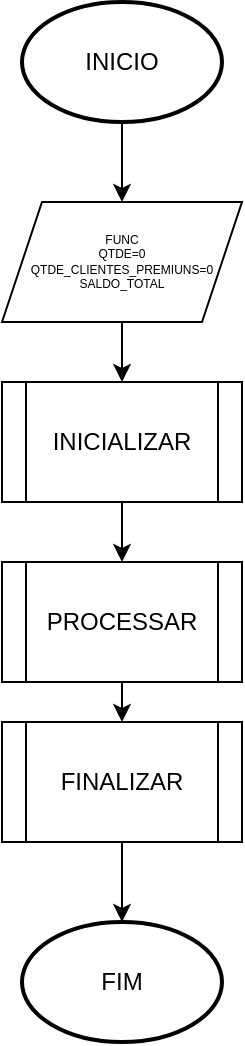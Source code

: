 <mxfile version="24.6.2" type="device" pages="4">
  <diagram name="Principal" id="wnHSF7XOj4xV3t1Gu1nn">
    <mxGraphModel dx="1050" dy="565" grid="1" gridSize="10" guides="1" tooltips="1" connect="1" arrows="1" fold="1" page="1" pageScale="1" pageWidth="827" pageHeight="1169" math="0" shadow="0">
      <root>
        <mxCell id="0" />
        <mxCell id="1" parent="0" />
        <mxCell id="vlH2Fg0dPawapllJiDyM-1" style="edgeStyle=orthogonalEdgeStyle;rounded=0;orthogonalLoop=1;jettySize=auto;html=1;exitX=0.5;exitY=1;exitDx=0;exitDy=0;exitPerimeter=0;" edge="1" parent="1" source="vdluncQAAdoAozhhjYSL-1" target="vdluncQAAdoAozhhjYSL-6">
          <mxGeometry relative="1" as="geometry" />
        </mxCell>
        <mxCell id="vdluncQAAdoAozhhjYSL-1" value="INICIO" style="strokeWidth=2;html=1;shape=mxgraph.flowchart.start_1;whiteSpace=wrap;" vertex="1" parent="1">
          <mxGeometry x="364" y="20" width="100" height="60" as="geometry" />
        </mxCell>
        <mxCell id="vlH2Fg0dPawapllJiDyM-3" style="edgeStyle=orthogonalEdgeStyle;rounded=0;orthogonalLoop=1;jettySize=auto;html=1;exitX=0.5;exitY=1;exitDx=0;exitDy=0;entryX=0.5;entryY=0;entryDx=0;entryDy=0;" edge="1" parent="1" source="vdluncQAAdoAozhhjYSL-2" target="vdluncQAAdoAozhhjYSL-3">
          <mxGeometry relative="1" as="geometry" />
        </mxCell>
        <mxCell id="vdluncQAAdoAozhhjYSL-2" value="INICIALIZAR" style="shape=process;whiteSpace=wrap;html=1;backgroundOutline=1;" vertex="1" parent="1">
          <mxGeometry x="354" y="210" width="120" height="60" as="geometry" />
        </mxCell>
        <mxCell id="vlH2Fg0dPawapllJiDyM-4" style="edgeStyle=orthogonalEdgeStyle;rounded=0;orthogonalLoop=1;jettySize=auto;html=1;exitX=0.5;exitY=1;exitDx=0;exitDy=0;entryX=0.5;entryY=0;entryDx=0;entryDy=0;" edge="1" parent="1" source="vdluncQAAdoAozhhjYSL-3" target="vdluncQAAdoAozhhjYSL-4">
          <mxGeometry relative="1" as="geometry" />
        </mxCell>
        <mxCell id="vdluncQAAdoAozhhjYSL-3" value="PROCESSAR" style="shape=process;whiteSpace=wrap;html=1;backgroundOutline=1;" vertex="1" parent="1">
          <mxGeometry x="354" y="300" width="120" height="60" as="geometry" />
        </mxCell>
        <mxCell id="vdluncQAAdoAozhhjYSL-4" value="FINALIZAR" style="shape=process;whiteSpace=wrap;html=1;backgroundOutline=1;" vertex="1" parent="1">
          <mxGeometry x="354" y="380" width="120" height="60" as="geometry" />
        </mxCell>
        <mxCell id="vdluncQAAdoAozhhjYSL-5" value="FIM" style="strokeWidth=2;html=1;shape=mxgraph.flowchart.start_1;whiteSpace=wrap;" vertex="1" parent="1">
          <mxGeometry x="364" y="480" width="100" height="60" as="geometry" />
        </mxCell>
        <mxCell id="vlH2Fg0dPawapllJiDyM-2" style="edgeStyle=orthogonalEdgeStyle;rounded=0;orthogonalLoop=1;jettySize=auto;html=1;exitX=0.5;exitY=1;exitDx=0;exitDy=0;entryX=0.5;entryY=0;entryDx=0;entryDy=0;" edge="1" parent="1" source="vdluncQAAdoAozhhjYSL-6" target="vdluncQAAdoAozhhjYSL-2">
          <mxGeometry relative="1" as="geometry" />
        </mxCell>
        <mxCell id="vdluncQAAdoAozhhjYSL-6" value="FUNC&lt;div style=&quot;font-size: 6px;&quot;&gt;QTDE=0&lt;/div&gt;&lt;div style=&quot;font-size: 6px;&quot;&gt;QTDE_CLIENTES_PREMIUNS=0&lt;/div&gt;&lt;div style=&quot;font-size: 6px;&quot;&gt;SALDO_TOTAL&lt;/div&gt;" style="shape=parallelogram;perimeter=parallelogramPerimeter;whiteSpace=wrap;html=1;fixedSize=1;fontSize=6;" vertex="1" parent="1">
          <mxGeometry x="354" y="120" width="120" height="60" as="geometry" />
        </mxCell>
        <mxCell id="vlH2Fg0dPawapllJiDyM-5" style="edgeStyle=orthogonalEdgeStyle;rounded=0;orthogonalLoop=1;jettySize=auto;html=1;exitX=0.5;exitY=1;exitDx=0;exitDy=0;entryX=0.5;entryY=0;entryDx=0;entryDy=0;entryPerimeter=0;" edge="1" parent="1" source="vdluncQAAdoAozhhjYSL-4" target="vdluncQAAdoAozhhjYSL-5">
          <mxGeometry relative="1" as="geometry" />
        </mxCell>
      </root>
    </mxGraphModel>
  </diagram>
  <diagram id="4aKIgcEV98ObQt1Zit5Z" name="INICIALIZAR">
    <mxGraphModel dx="1050" dy="565" grid="1" gridSize="10" guides="1" tooltips="1" connect="1" arrows="1" fold="1" page="1" pageScale="1" pageWidth="827" pageHeight="1169" math="0" shadow="0">
      <root>
        <mxCell id="0" />
        <mxCell id="1" parent="0" />
        <mxCell id="EuLU9DnTUy5-7AKEgRQy-3" value="" style="edgeStyle=orthogonalEdgeStyle;rounded=0;orthogonalLoop=1;jettySize=auto;html=1;" edge="1" parent="1" source="EuLU9DnTUy5-7AKEgRQy-1" target="EuLU9DnTUy5-7AKEgRQy-2">
          <mxGeometry relative="1" as="geometry" />
        </mxCell>
        <mxCell id="EuLU9DnTUy5-7AKEgRQy-1" value="INICIALIZAR" style="strokeWidth=2;html=1;shape=mxgraph.flowchart.start_1;whiteSpace=wrap;" vertex="1" parent="1">
          <mxGeometry x="350" y="10" width="100" height="60" as="geometry" />
        </mxCell>
        <mxCell id="5-ZZccUsVHE_wBPR5-c7-1" style="edgeStyle=orthogonalEdgeStyle;rounded=0;orthogonalLoop=1;jettySize=auto;html=1;exitX=0.5;exitY=1;exitDx=0;exitDy=0;entryX=0.5;entryY=0;entryDx=0;entryDy=0;" edge="1" parent="1" source="EuLU9DnTUy5-7AKEgRQy-2" target="EuLU9DnTUy5-7AKEgRQy-4">
          <mxGeometry relative="1" as="geometry" />
        </mxCell>
        <mxCell id="EuLU9DnTUy5-7AKEgRQy-2" value="CAMINHO" style="shape=parallelogram;html=1;strokeWidth=2;perimeter=parallelogramPerimeter;whiteSpace=wrap;rounded=1;arcSize=12;size=0.23;" vertex="1" parent="1">
          <mxGeometry x="350" y="110" width="100" height="60" as="geometry" />
        </mxCell>
        <mxCell id="EuLU9DnTUy5-7AKEgRQy-4" value="CAMINHO = &quot; ./DADOS/CLIENTES.TXT&quot;&lt;div&gt;FUNC = ARQ.ABRIR_AQUIVO(CAMINHO, ARQ.MODO_LEITURA&lt;/div&gt;" style="rounded=1;whiteSpace=wrap;html=1;absoluteArcSize=1;arcSize=14;strokeWidth=2;labelPosition=center;verticalLabelPosition=middle;align=center;verticalAlign=middle;" vertex="1" parent="1">
          <mxGeometry x="277.5" y="210" width="245" height="100" as="geometry" />
        </mxCell>
        <mxCell id="5-ZZccUsVHE_wBPR5-c7-2" value="FIM" style="strokeWidth=2;html=1;shape=mxgraph.flowchart.start_1;whiteSpace=wrap;" vertex="1" parent="1">
          <mxGeometry x="350" y="350" width="100" height="60" as="geometry" />
        </mxCell>
        <mxCell id="5-ZZccUsVHE_wBPR5-c7-3" style="edgeStyle=orthogonalEdgeStyle;rounded=0;orthogonalLoop=1;jettySize=auto;html=1;exitX=0.5;exitY=1;exitDx=0;exitDy=0;entryX=0.5;entryY=0;entryDx=0;entryDy=0;entryPerimeter=0;" edge="1" parent="1" source="EuLU9DnTUy5-7AKEgRQy-4" target="5-ZZccUsVHE_wBPR5-c7-2">
          <mxGeometry relative="1" as="geometry" />
        </mxCell>
      </root>
    </mxGraphModel>
  </diagram>
  <diagram id="i5APPjOQKpyIQIIcJQu-" name="PROCESSAR">
    <mxGraphModel dx="1050" dy="565" grid="1" gridSize="10" guides="1" tooltips="1" connect="1" arrows="1" fold="1" page="1" pageScale="1" pageWidth="827" pageHeight="1169" math="0" shadow="0">
      <root>
        <mxCell id="0" />
        <mxCell id="1" parent="0" />
        <mxCell id="SCeEjyu9QHsgcVf-JXS8-1" style="edgeStyle=orthogonalEdgeStyle;rounded=0;orthogonalLoop=1;jettySize=auto;html=1;exitX=0.5;exitY=1;exitDx=0;exitDy=0;entryX=0.5;entryY=0;entryDx=0;entryDy=0;" edge="1" parent="1" source="_9B5TIqbkQ0KdJa8W2XY-1" target="_9B5TIqbkQ0KdJa8W2XY-3">
          <mxGeometry relative="1" as="geometry" />
        </mxCell>
        <mxCell id="_9B5TIqbkQ0KdJa8W2XY-1" value="PROCESSAR" style="ellipse;whiteSpace=wrap;html=1;" vertex="1" parent="1">
          <mxGeometry x="140" y="30" width="120" height="80" as="geometry" />
        </mxCell>
        <mxCell id="_9B5TIqbkQ0KdJa8W2XY-2" value="FIM" style="ellipse;whiteSpace=wrap;html=1;" vertex="1" parent="1">
          <mxGeometry x="140" y="470" width="120" height="80" as="geometry" />
        </mxCell>
        <mxCell id="UKhpVUwmoA_F72px8H6v-7" value="" style="edgeStyle=orthogonalEdgeStyle;rounded=0;orthogonalLoop=1;jettySize=auto;html=1;" edge="1" parent="1" source="_9B5TIqbkQ0KdJa8W2XY-3" target="_9B5TIqbkQ0KdJa8W2XY-5">
          <mxGeometry relative="1" as="geometry" />
        </mxCell>
        <mxCell id="_9B5TIqbkQ0KdJa8W2XY-3" value="&lt;div&gt;&lt;br&gt;&lt;/div&gt;LINHA&lt;div&gt;SALDO&lt;/div&gt;&lt;div&gt;SOMA&lt;/div&gt;&lt;div&gt;&lt;br&gt;&lt;/div&gt;" style="shape=parallelogram;perimeter=parallelogramPerimeter;whiteSpace=wrap;html=1;fixedSize=1;" vertex="1" parent="1">
          <mxGeometry x="140" y="140" width="120" height="60" as="geometry" />
        </mxCell>
        <mxCell id="_9B5TIqbkQ0KdJa8W2XY-9" style="edgeStyle=orthogonalEdgeStyle;rounded=0;orthogonalLoop=1;jettySize=auto;html=1;exitX=1;exitY=0.5;exitDx=0;exitDy=0;entryX=0;entryY=0.5;entryDx=0;entryDy=0;" edge="1" parent="1" source="_9B5TIqbkQ0KdJa8W2XY-4" target="_9B5TIqbkQ0KdJa8W2XY-6">
          <mxGeometry relative="1" as="geometry" />
        </mxCell>
        <mxCell id="UKhpVUwmoA_F72px8H6v-6" style="edgeStyle=orthogonalEdgeStyle;rounded=0;orthogonalLoop=1;jettySize=auto;html=1;exitX=0.5;exitY=1;exitDx=0;exitDy=0;entryX=0.5;entryY=0;entryDx=0;entryDy=0;" edge="1" parent="1" source="_9B5TIqbkQ0KdJa8W2XY-4" target="_9B5TIqbkQ0KdJa8W2XY-2">
          <mxGeometry relative="1" as="geometry">
            <mxPoint x="200" y="360" as="targetPoint" />
          </mxGeometry>
        </mxCell>
        <mxCell id="_9B5TIqbkQ0KdJa8W2XY-4" value="NAO FIM_ARQUIVO(FUNC)" style="rounded=1;whiteSpace=wrap;html=1;absoluteArcSize=1;arcSize=14;strokeWidth=2;fontSize=9;" vertex="1" parent="1">
          <mxGeometry x="150" y="280" width="100" height="50" as="geometry" />
        </mxCell>
        <mxCell id="GhEXE1HHzlQ57Qp6lWTe-1" style="edgeStyle=orthogonalEdgeStyle;rounded=0;orthogonalLoop=1;jettySize=auto;html=1;exitX=0.5;exitY=1;exitDx=0;exitDy=0;exitPerimeter=0;entryX=0.5;entryY=0;entryDx=0;entryDy=0;" edge="1" parent="1" source="_9B5TIqbkQ0KdJa8W2XY-5" target="_9B5TIqbkQ0KdJa8W2XY-4">
          <mxGeometry relative="1" as="geometry" />
        </mxCell>
        <mxCell id="_9B5TIqbkQ0KdJa8W2XY-5" value="" style="strokeWidth=2;html=1;shape=mxgraph.flowchart.start_2;whiteSpace=wrap;" vertex="1" parent="1">
          <mxGeometry x="190" y="230" width="20" height="20" as="geometry" />
        </mxCell>
        <mxCell id="_9B5TIqbkQ0KdJa8W2XY-6" value="&lt;font style=&quot;font-size: 6px;&quot;&gt;LINHA =ARQ.LER_LINHA(FUNC)&lt;/font&gt;&lt;div style=&quot;font-size: 6px;&quot;&gt;&lt;font style=&quot;font-size: 6px;&quot;&gt;QTDE = TEX.NUMERO_CARACTERES(LINHA)&lt;/font&gt;&lt;/div&gt;" style="rounded=1;whiteSpace=wrap;html=1;absoluteArcSize=1;arcSize=14;strokeWidth=2;fontSize=6;verticalAlign=middle;labelPosition=center;verticalLabelPosition=middle;align=center;horizontal=1;" vertex="1" parent="1">
          <mxGeometry x="310" y="280" width="120" height="50" as="geometry" />
        </mxCell>
        <mxCell id="_9B5TIqbkQ0KdJa8W2XY-10" value="QTDE&amp;gt;0" style="strokeWidth=2;html=1;shape=mxgraph.flowchart.decision;whiteSpace=wrap;" vertex="1" parent="1">
          <mxGeometry x="524" y="255" width="100" height="100" as="geometry" />
        </mxCell>
        <mxCell id="_9B5TIqbkQ0KdJa8W2XY-11" style="edgeStyle=orthogonalEdgeStyle;rounded=0;orthogonalLoop=1;jettySize=auto;html=1;exitX=1;exitY=0.5;exitDx=0;exitDy=0;entryX=0;entryY=0.5;entryDx=0;entryDy=0;entryPerimeter=0;" edge="1" parent="1" source="_9B5TIqbkQ0KdJa8W2XY-6" target="_9B5TIqbkQ0KdJa8W2XY-10">
          <mxGeometry relative="1" as="geometry" />
        </mxCell>
        <mxCell id="_9B5TIqbkQ0KdJa8W2XY-12" value="QTDE_CLIENTESPREMIUNS++&lt;div&gt;SALDO = TXT.EXTRAIR_SUBTEXTO(LINHA,10,14)&lt;/div&gt;&lt;div&gt;SOMA = TP.CADEIA_PARA_INTEIRO(SALDO,10)&lt;/div&gt;&lt;div&gt;SALDO_TOTAL+=SOMA&lt;/div&gt;" style="rounded=1;whiteSpace=wrap;html=1;absoluteArcSize=1;arcSize=14;strokeWidth=2;labelPosition=left;verticalLabelPosition=middle;align=right;verticalAlign=middle;" vertex="1" parent="1">
          <mxGeometry x="524" y="550" width="100" height="100" as="geometry" />
        </mxCell>
        <mxCell id="UKhpVUwmoA_F72px8H6v-4" style="edgeStyle=orthogonalEdgeStyle;rounded=0;orthogonalLoop=1;jettySize=auto;html=1;exitX=0.5;exitY=1;exitDx=0;exitDy=0;exitPerimeter=0;entryX=0.5;entryY=0;entryDx=0;entryDy=0;" edge="1" parent="1" source="UKhpVUwmoA_F72px8H6v-1" target="_9B5TIqbkQ0KdJa8W2XY-12">
          <mxGeometry relative="1" as="geometry" />
        </mxCell>
        <mxCell id="UKhpVUwmoA_F72px8H6v-1" value="TXT.EXTRAIR_SUBTEXTO(LINHA,25,26) ==&quot;P&quot;&amp;nbsp; &amp;nbsp;" style="strokeWidth=2;html=1;shape=mxgraph.flowchart.decision;whiteSpace=wrap;labelPosition=left;verticalLabelPosition=middle;align=right;verticalAlign=middle;" vertex="1" parent="1">
          <mxGeometry x="524" y="400" width="100" height="100" as="geometry" />
        </mxCell>
        <mxCell id="UKhpVUwmoA_F72px8H6v-2" style="edgeStyle=orthogonalEdgeStyle;rounded=0;orthogonalLoop=1;jettySize=auto;html=1;exitX=0.5;exitY=1;exitDx=0;exitDy=0;exitPerimeter=0;entryX=0.5;entryY=0;entryDx=0;entryDy=0;entryPerimeter=0;" edge="1" parent="1" source="_9B5TIqbkQ0KdJa8W2XY-10" target="UKhpVUwmoA_F72px8H6v-1">
          <mxGeometry relative="1" as="geometry" />
        </mxCell>
        <mxCell id="UKhpVUwmoA_F72px8H6v-3" value="SIM" style="edgeLabel;html=1;align=center;verticalAlign=middle;resizable=0;points=[];" vertex="1" connectable="0" parent="UKhpVUwmoA_F72px8H6v-2">
          <mxGeometry x="-0.138" y="-2" relative="1" as="geometry">
            <mxPoint as="offset" />
          </mxGeometry>
        </mxCell>
        <mxCell id="UKhpVUwmoA_F72px8H6v-5" style="edgeStyle=orthogonalEdgeStyle;rounded=0;orthogonalLoop=1;jettySize=auto;html=1;exitX=1;exitY=0.5;exitDx=0;exitDy=0;entryX=1;entryY=0.5;entryDx=0;entryDy=0;entryPerimeter=0;" edge="1" parent="1" source="_9B5TIqbkQ0KdJa8W2XY-12" target="_9B5TIqbkQ0KdJa8W2XY-5">
          <mxGeometry relative="1" as="geometry">
            <Array as="points">
              <mxPoint x="670" y="600" />
              <mxPoint x="670" y="230" />
              <mxPoint x="210" y="230" />
            </Array>
          </mxGeometry>
        </mxCell>
      </root>
    </mxGraphModel>
  </diagram>
  <diagram id="uKLUC1XGpCEGdSofqcca" name="FINALIZAR">
    <mxGraphModel dx="1050" dy="565" grid="1" gridSize="10" guides="1" tooltips="1" connect="1" arrows="1" fold="1" page="1" pageScale="1" pageWidth="827" pageHeight="1169" math="0" shadow="0">
      <root>
        <mxCell id="0" />
        <mxCell id="1" parent="0" />
        <mxCell id="AUdXICE-OqCCzo4Hdc-l-2" style="edgeStyle=orthogonalEdgeStyle;rounded=0;orthogonalLoop=1;jettySize=auto;html=1;exitX=0.5;exitY=1;exitDx=0;exitDy=0;exitPerimeter=0;" edge="1" parent="1" source="c0L45pWDhSAvFFWUD_HO-1" target="AUdXICE-OqCCzo4Hdc-l-1">
          <mxGeometry relative="1" as="geometry" />
        </mxCell>
        <mxCell id="c0L45pWDhSAvFFWUD_HO-1" value="FINALIZAR" style="strokeWidth=2;html=1;shape=mxgraph.flowchart.start_1;whiteSpace=wrap;" vertex="1" parent="1">
          <mxGeometry x="350" y="10" width="100" height="60" as="geometry" />
        </mxCell>
        <mxCell id="AUdXICE-OqCCzo4Hdc-l-1" value="ARQ.FECHAR_ARQUIVO(FUNC)" style="rounded=1;whiteSpace=wrap;html=1;absoluteArcSize=1;arcSize=14;strokeWidth=2;labelPosition=left;verticalLabelPosition=middle;align=right;verticalAlign=middle;" vertex="1" parent="1">
          <mxGeometry x="350" y="110" width="100" height="40" as="geometry" />
        </mxCell>
        <mxCell id="AUdXICE-OqCCzo4Hdc-l-6" value="" style="edgeStyle=orthogonalEdgeStyle;rounded=0;orthogonalLoop=1;jettySize=auto;html=1;" edge="1" parent="1" source="AUdXICE-OqCCzo4Hdc-l-3" target="AUdXICE-OqCCzo4Hdc-l-5">
          <mxGeometry relative="1" as="geometry" />
        </mxCell>
        <mxCell id="AUdXICE-OqCCzo4Hdc-l-3" value="QUANTIDADE_CLIENTES_PREMIUNS&lt;div&gt;SALDO_TOTAL&lt;/div&gt;" style="strokeWidth=2;html=1;shape=mxgraph.flowchart.display;whiteSpace=wrap;labelPosition=left;verticalLabelPosition=middle;align=right;verticalAlign=middle;" vertex="1" parent="1">
          <mxGeometry x="350" y="200" width="100" height="60" as="geometry" />
        </mxCell>
        <mxCell id="AUdXICE-OqCCzo4Hdc-l-4" style="edgeStyle=orthogonalEdgeStyle;rounded=0;orthogonalLoop=1;jettySize=auto;html=1;exitX=0.5;exitY=1;exitDx=0;exitDy=0;entryX=0.5;entryY=0;entryDx=0;entryDy=0;entryPerimeter=0;" edge="1" parent="1" source="AUdXICE-OqCCzo4Hdc-l-1" target="AUdXICE-OqCCzo4Hdc-l-3">
          <mxGeometry relative="1" as="geometry" />
        </mxCell>
        <mxCell id="AUdXICE-OqCCzo4Hdc-l-5" value="fim" style="strokeWidth=2;html=1;shape=mxgraph.flowchart.start_1;whiteSpace=wrap;" vertex="1" parent="1">
          <mxGeometry x="350" y="300" width="100" height="60" as="geometry" />
        </mxCell>
      </root>
    </mxGraphModel>
  </diagram>
</mxfile>
